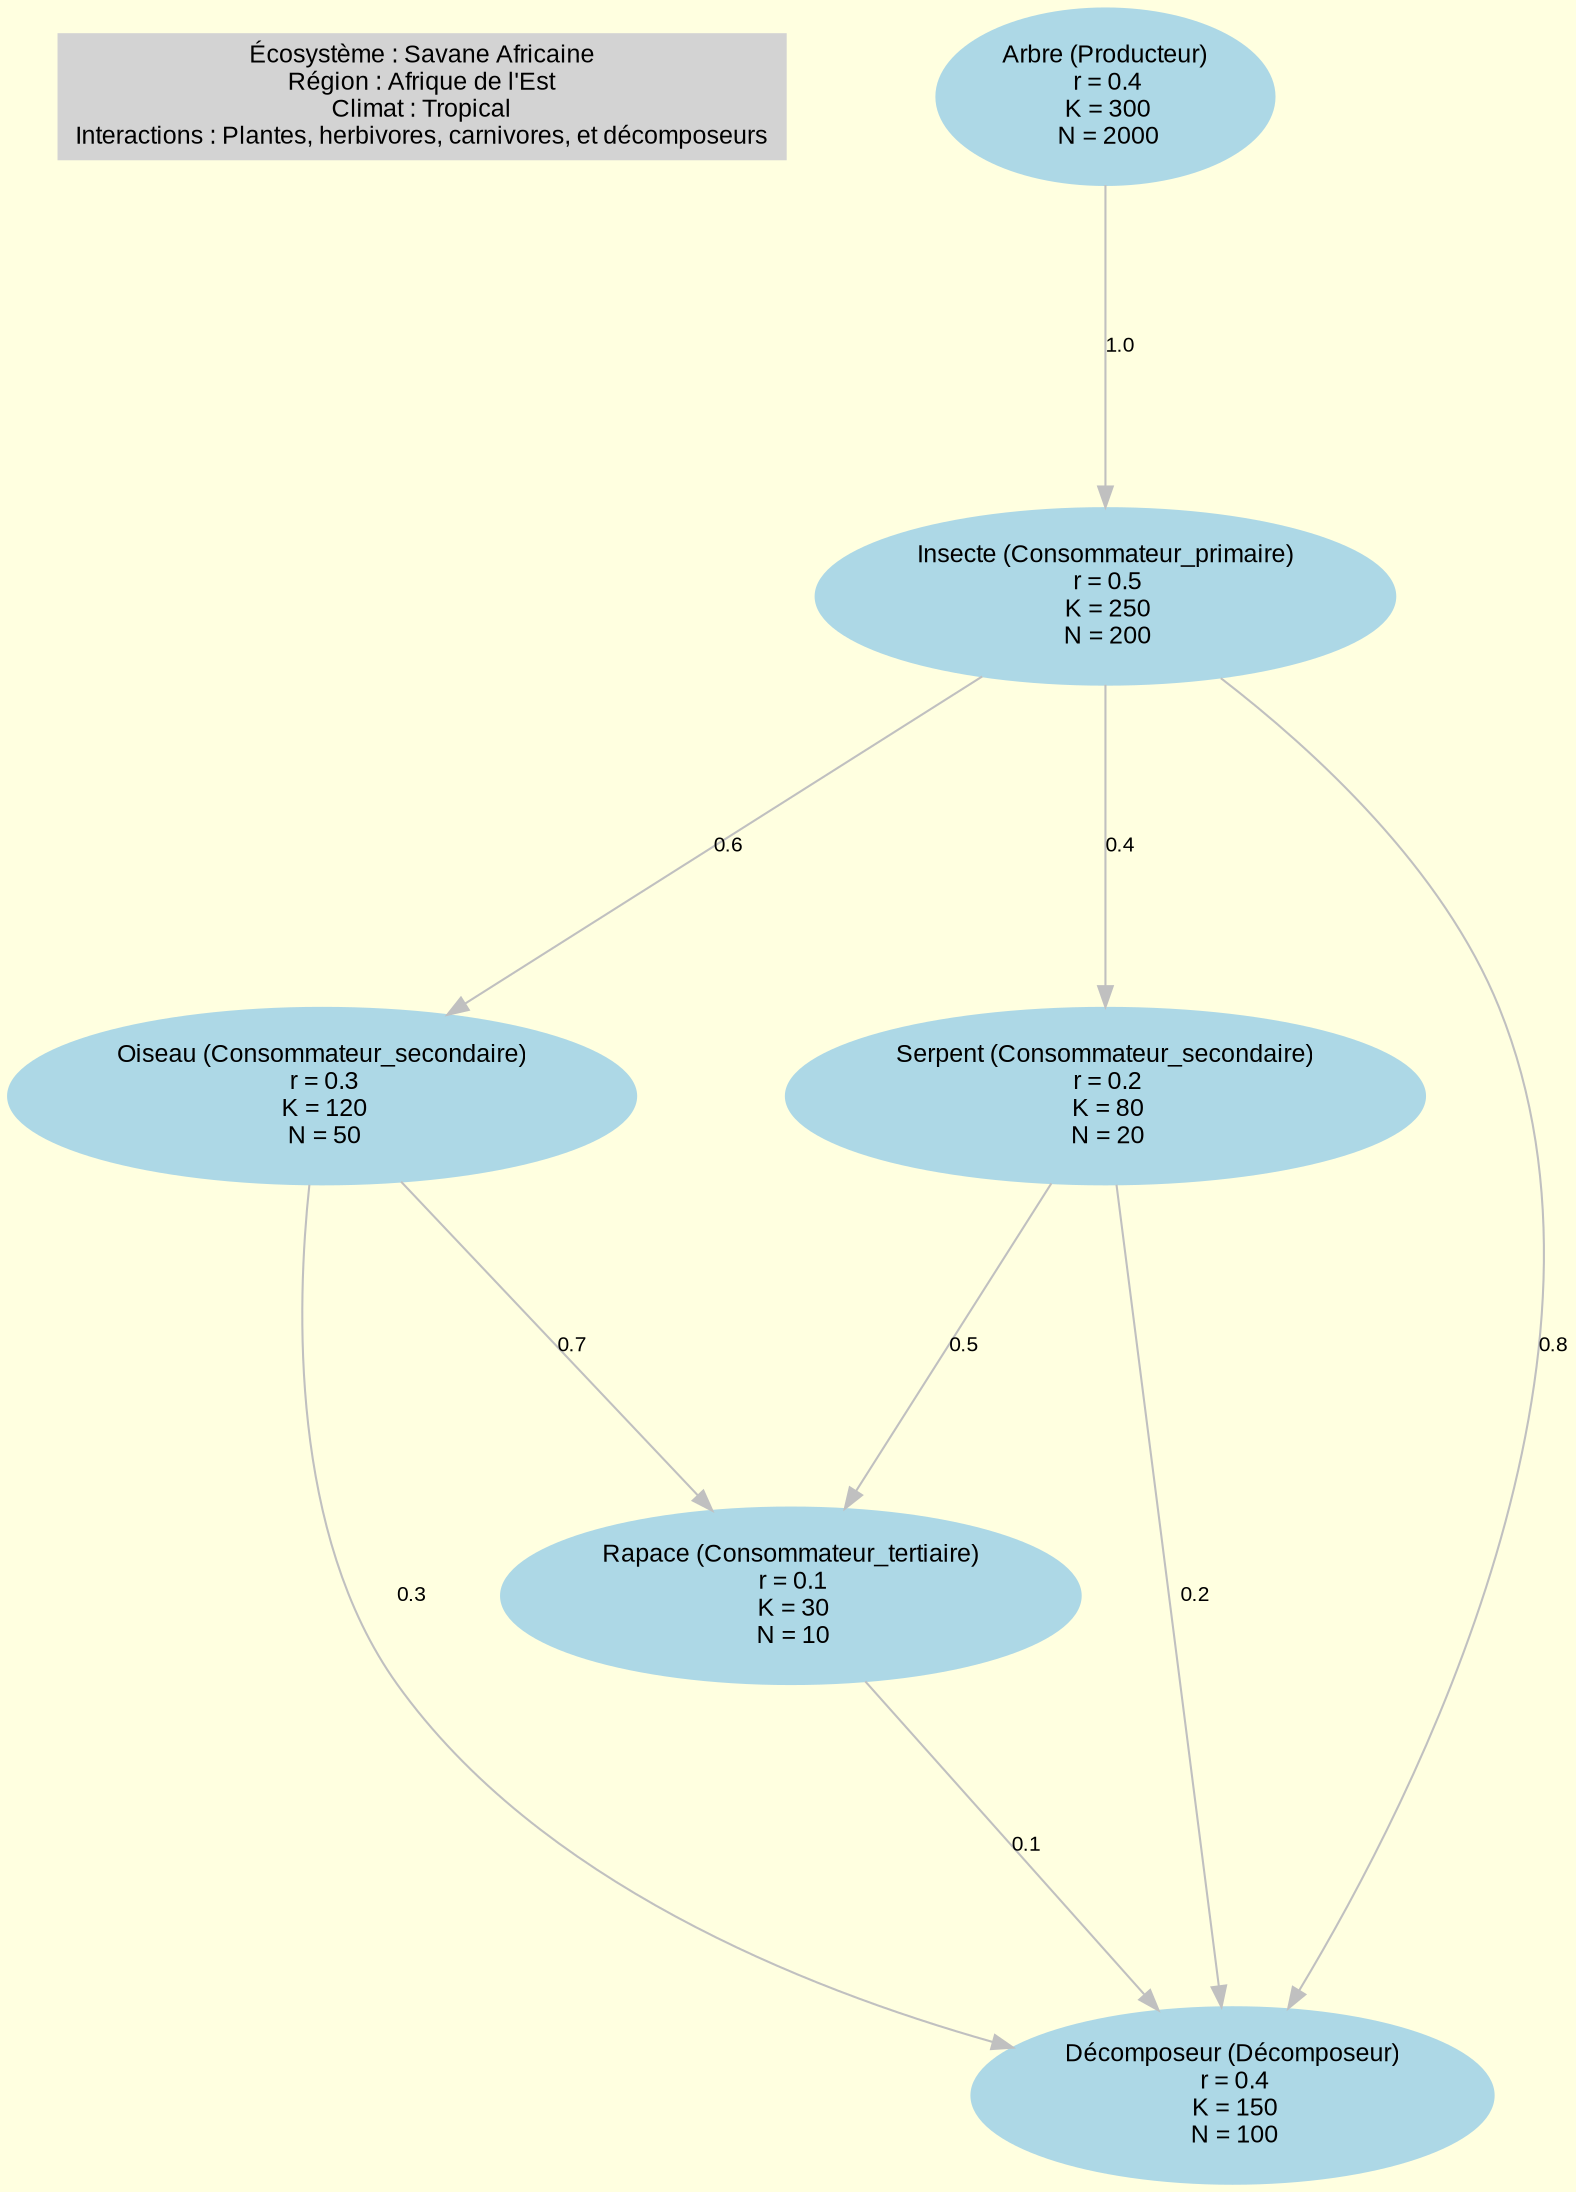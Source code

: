 digraph G {
    graph [splines=true, nodesep=1, ranksep=2, bgcolor=lightyellow];
    node [shape=ellipse, style=filled, color=lightblue, fontname="Arial", fontsize=12];
    edge [color=gray, fontname="Arial", fontsize=10];
    info [label="Écosystème : Savane Africaine\nRégion : Afrique de l'Est\nClimat : Tropical\nInteractions : Plantes, herbivores, carnivores, et décomposeurs", shape=box, style=filled, color=lightgrey, fontname="Arial", fontsize=12];

    0 [label="Arbre (Producteur)\n r = 0.4\n K = 300\n N = 2000"];
    1 [label="Insecte (Consommateur_primaire)\n r = 0.5\n K = 250\n N = 200"];
    2 [label="Oiseau (Consommateur_secondaire)\n r = 0.3\n K = 120\n N = 50"];
    3 [label="Serpent (Consommateur_secondaire)\n r = 0.2\n K = 80\n N = 20"];
    4 [label="Rapace (Consommateur_tertiaire)\n r = 0.1\n K = 30\n N = 10"];
    5 [label="Décomposeur (Décomposeur)\n r = 0.4\n K = 150\n N = 100"];

    0 -> 1 [label="1.0"];
    1 -> 2 [label="0.6"];
    1 -> 3 [label="0.4"];
    2 -> 4 [label="0.7"];
    3 -> 4 [label="0.5"];
    1 -> 5 [label="0.8"];
    2 -> 5 [label="0.3"];
    3 -> 5 [label="0.2"];
    4 -> 5 [label="0.1"];
}
